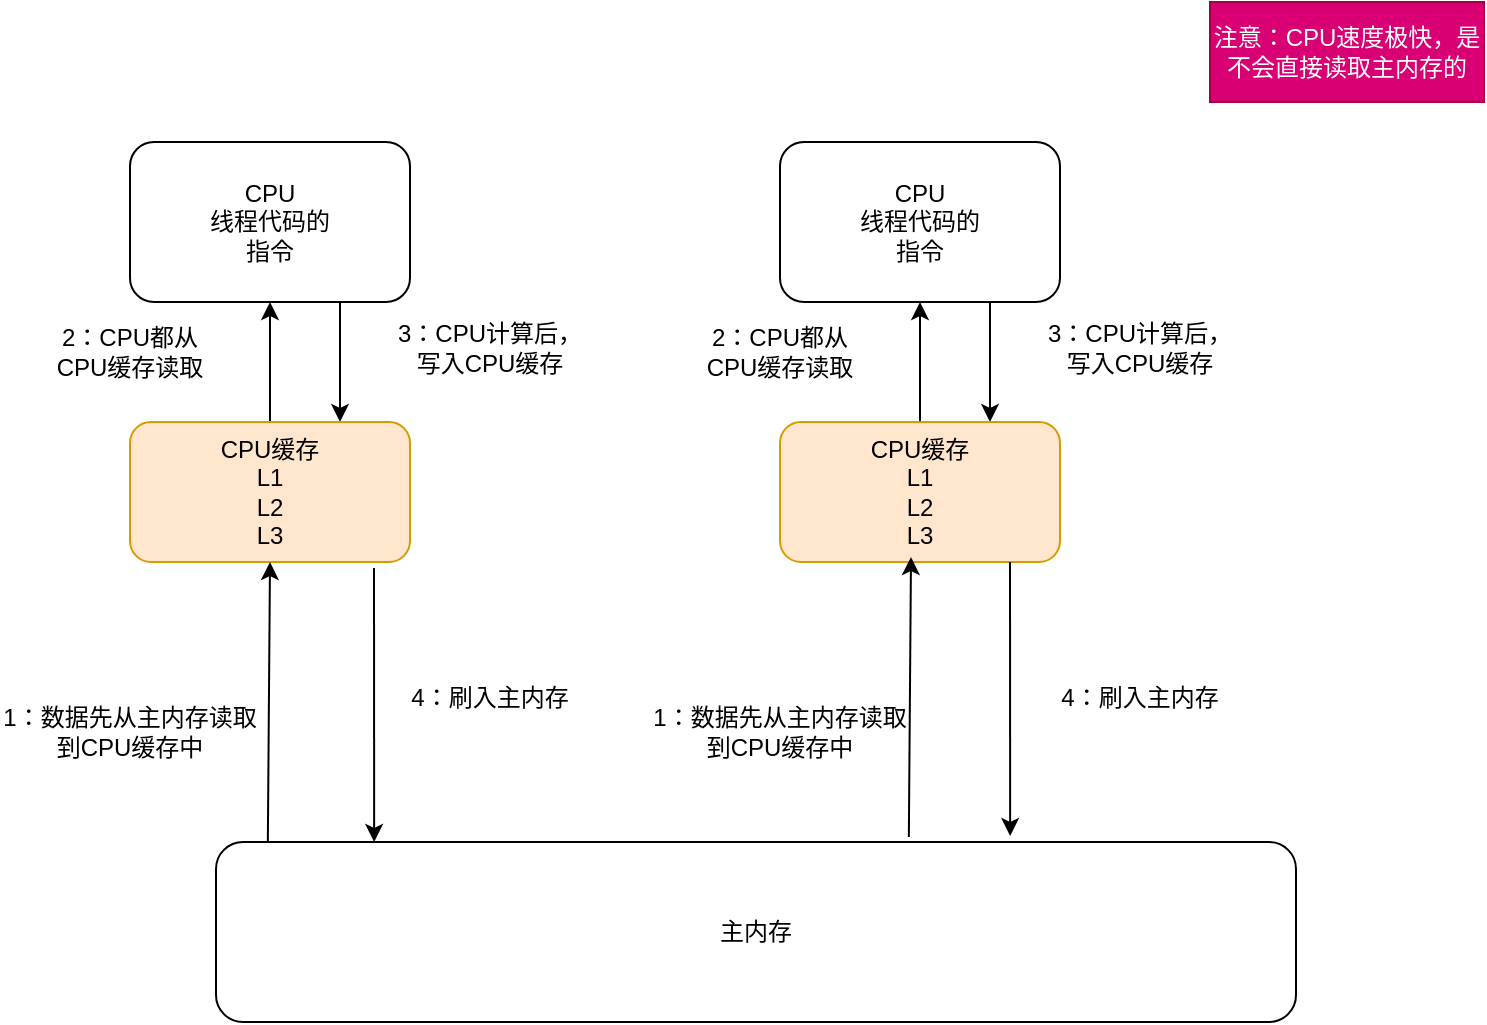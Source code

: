 <mxfile version="12.2.3" type="github" pages="1">
  <diagram id="Lr2feN0olOUyddN0Xb5X" name="第 1 页">
    <mxGraphModel dx="1422" dy="762" grid="1" gridSize="10" guides="1" tooltips="1" connect="1" arrows="1" fold="1" page="1" pageScale="1" pageWidth="827" pageHeight="1169" math="0" shadow="0">
      <root>
        <mxCell id="0"/>
        <mxCell id="1" parent="0"/>
        <mxCell id="xTGNvunOyGcny72eFTD3-31" style="edgeStyle=orthogonalEdgeStyle;rounded=0;orthogonalLoop=1;jettySize=auto;html=1;exitX=0.75;exitY=1;exitDx=0;exitDy=0;entryX=0.75;entryY=0;entryDx=0;entryDy=0;" edge="1" parent="1" source="xTGNvunOyGcny72eFTD3-3" target="xTGNvunOyGcny72eFTD3-12">
          <mxGeometry relative="1" as="geometry"/>
        </mxCell>
        <mxCell id="xTGNvunOyGcny72eFTD3-3" value="" style="rounded=1;whiteSpace=wrap;html=1;" vertex="1" parent="1">
          <mxGeometry x="100" y="140" width="140" height="80" as="geometry"/>
        </mxCell>
        <mxCell id="xTGNvunOyGcny72eFTD3-4" value="CPU&lt;br&gt;线程代码的指令" style="text;html=1;strokeColor=none;fillColor=none;align=center;verticalAlign=middle;whiteSpace=wrap;rounded=0;" vertex="1" parent="1">
          <mxGeometry x="135" y="160" width="70" height="40" as="geometry"/>
        </mxCell>
        <mxCell id="xTGNvunOyGcny72eFTD3-26" style="edgeStyle=orthogonalEdgeStyle;rounded=0;orthogonalLoop=1;jettySize=auto;html=1;entryX=0.5;entryY=1;entryDx=0;entryDy=0;" edge="1" parent="1" source="xTGNvunOyGcny72eFTD3-12" target="xTGNvunOyGcny72eFTD3-3">
          <mxGeometry relative="1" as="geometry"/>
        </mxCell>
        <mxCell id="xTGNvunOyGcny72eFTD3-12" value="" style="rounded=1;whiteSpace=wrap;html=1;fillColor=#ffe6cc;strokeColor=#d79b00;" vertex="1" parent="1">
          <mxGeometry x="100" y="280" width="140" height="70" as="geometry"/>
        </mxCell>
        <mxCell id="xTGNvunOyGcny72eFTD3-13" value="CPU缓存&lt;br&gt;L1&lt;br&gt;L2&lt;br&gt;L3" style="text;html=1;strokeColor=none;fillColor=none;align=center;verticalAlign=middle;whiteSpace=wrap;rounded=0;" vertex="1" parent="1">
          <mxGeometry x="95" y="285" width="150" height="60" as="geometry"/>
        </mxCell>
        <mxCell id="xTGNvunOyGcny72eFTD3-23" value="主内存" style="rounded=1;whiteSpace=wrap;html=1;" vertex="1" parent="1">
          <mxGeometry x="143" y="490" width="540" height="90" as="geometry"/>
        </mxCell>
        <mxCell id="xTGNvunOyGcny72eFTD3-27" value="2：CPU都从CPU缓存读取" style="text;html=1;strokeColor=none;fillColor=none;align=center;verticalAlign=middle;whiteSpace=wrap;rounded=0;" vertex="1" parent="1">
          <mxGeometry x="60" y="230" width="80" height="30" as="geometry"/>
        </mxCell>
        <mxCell id="xTGNvunOyGcny72eFTD3-32" value="" style="endArrow=classic;html=1;entryX=0.5;entryY=1;entryDx=0;entryDy=0;exitX=0.048;exitY=0;exitDx=0;exitDy=0;exitPerimeter=0;" edge="1" parent="1" source="xTGNvunOyGcny72eFTD3-23" target="xTGNvunOyGcny72eFTD3-12">
          <mxGeometry width="50" height="50" relative="1" as="geometry">
            <mxPoint x="30" y="650" as="sourcePoint"/>
            <mxPoint x="80" y="600" as="targetPoint"/>
          </mxGeometry>
        </mxCell>
        <mxCell id="xTGNvunOyGcny72eFTD3-33" value="" style="endArrow=classic;html=1;entryX=0.152;entryY=0;entryDx=0;entryDy=0;entryPerimeter=0;" edge="1" parent="1">
          <mxGeometry width="50" height="50" relative="1" as="geometry">
            <mxPoint x="222" y="353" as="sourcePoint"/>
            <mxPoint x="222.08" y="490" as="targetPoint"/>
          </mxGeometry>
        </mxCell>
        <mxCell id="xTGNvunOyGcny72eFTD3-34" value="1：数据先从主内存读取到CPU缓存中" style="text;html=1;strokeColor=none;fillColor=none;align=center;verticalAlign=middle;whiteSpace=wrap;rounded=0;" vertex="1" parent="1">
          <mxGeometry x="35" y="420" width="130" height="30" as="geometry"/>
        </mxCell>
        <mxCell id="xTGNvunOyGcny72eFTD3-35" value="3：CPU计算后，写入CPU缓存" style="text;html=1;strokeColor=none;fillColor=none;align=center;verticalAlign=middle;whiteSpace=wrap;rounded=0;" vertex="1" parent="1">
          <mxGeometry x="230" y="225" width="100" height="35" as="geometry"/>
        </mxCell>
        <mxCell id="xTGNvunOyGcny72eFTD3-36" value="4：刷入主内存" style="text;html=1;strokeColor=none;fillColor=none;align=center;verticalAlign=middle;whiteSpace=wrap;rounded=0;" vertex="1" parent="1">
          <mxGeometry x="235" y="407.5" width="90" height="20" as="geometry"/>
        </mxCell>
        <mxCell id="xTGNvunOyGcny72eFTD3-37" style="edgeStyle=orthogonalEdgeStyle;rounded=0;orthogonalLoop=1;jettySize=auto;html=1;exitX=0.75;exitY=1;exitDx=0;exitDy=0;entryX=0.75;entryY=0;entryDx=0;entryDy=0;" edge="1" parent="1" source="xTGNvunOyGcny72eFTD3-38" target="xTGNvunOyGcny72eFTD3-41">
          <mxGeometry relative="1" as="geometry"/>
        </mxCell>
        <mxCell id="xTGNvunOyGcny72eFTD3-38" value="" style="rounded=1;whiteSpace=wrap;html=1;" vertex="1" parent="1">
          <mxGeometry x="425" y="140" width="140" height="80" as="geometry"/>
        </mxCell>
        <mxCell id="xTGNvunOyGcny72eFTD3-39" value="CPU&lt;br&gt;线程代码的指令" style="text;html=1;strokeColor=none;fillColor=none;align=center;verticalAlign=middle;whiteSpace=wrap;rounded=0;" vertex="1" parent="1">
          <mxGeometry x="460" y="160" width="70" height="40" as="geometry"/>
        </mxCell>
        <mxCell id="xTGNvunOyGcny72eFTD3-40" style="edgeStyle=orthogonalEdgeStyle;rounded=0;orthogonalLoop=1;jettySize=auto;html=1;entryX=0.5;entryY=1;entryDx=0;entryDy=0;" edge="1" parent="1" source="xTGNvunOyGcny72eFTD3-41" target="xTGNvunOyGcny72eFTD3-38">
          <mxGeometry relative="1" as="geometry"/>
        </mxCell>
        <mxCell id="xTGNvunOyGcny72eFTD3-41" value="" style="rounded=1;whiteSpace=wrap;html=1;fillColor=#ffe6cc;strokeColor=#d79b00;" vertex="1" parent="1">
          <mxGeometry x="425" y="280" width="140" height="70" as="geometry"/>
        </mxCell>
        <mxCell id="xTGNvunOyGcny72eFTD3-43" value="2：CPU都从CPU缓存读取" style="text;html=1;strokeColor=none;fillColor=none;align=center;verticalAlign=middle;whiteSpace=wrap;rounded=0;" vertex="1" parent="1">
          <mxGeometry x="385" y="230" width="80" height="30" as="geometry"/>
        </mxCell>
        <mxCell id="xTGNvunOyGcny72eFTD3-44" value="1：数据先从主内存读取到CPU缓存中" style="text;html=1;strokeColor=none;fillColor=none;align=center;verticalAlign=middle;whiteSpace=wrap;rounded=0;" vertex="1" parent="1">
          <mxGeometry x="360" y="420" width="130" height="30" as="geometry"/>
        </mxCell>
        <mxCell id="xTGNvunOyGcny72eFTD3-45" value="3：CPU计算后，写入CPU缓存" style="text;html=1;strokeColor=none;fillColor=none;align=center;verticalAlign=middle;whiteSpace=wrap;rounded=0;" vertex="1" parent="1">
          <mxGeometry x="555" y="225" width="100" height="35" as="geometry"/>
        </mxCell>
        <mxCell id="xTGNvunOyGcny72eFTD3-46" value="4：刷入主内存" style="text;html=1;strokeColor=none;fillColor=none;align=center;verticalAlign=middle;whiteSpace=wrap;rounded=0;" vertex="1" parent="1">
          <mxGeometry x="560" y="407.5" width="90" height="20" as="geometry"/>
        </mxCell>
        <mxCell id="xTGNvunOyGcny72eFTD3-47" value="" style="endArrow=classic;html=1;entryX=0.5;entryY=1;entryDx=0;entryDy=0;exitX=0.048;exitY=0;exitDx=0;exitDy=0;exitPerimeter=0;" edge="1" parent="1">
          <mxGeometry width="50" height="50" relative="1" as="geometry">
            <mxPoint x="489.42" y="487.5" as="sourcePoint"/>
            <mxPoint x="490.5" y="347.5" as="targetPoint"/>
          </mxGeometry>
        </mxCell>
        <mxCell id="xTGNvunOyGcny72eFTD3-48" value="" style="endArrow=classic;html=1;entryX=0.152;entryY=0;entryDx=0;entryDy=0;entryPerimeter=0;" edge="1" parent="1">
          <mxGeometry width="50" height="50" relative="1" as="geometry">
            <mxPoint x="540" y="350" as="sourcePoint"/>
            <mxPoint x="540.08" y="487" as="targetPoint"/>
          </mxGeometry>
        </mxCell>
        <mxCell id="xTGNvunOyGcny72eFTD3-49" value="CPU缓存&lt;br&gt;L1&lt;br&gt;L2&lt;br&gt;L3" style="text;html=1;strokeColor=none;fillColor=none;align=center;verticalAlign=middle;whiteSpace=wrap;rounded=0;" vertex="1" parent="1">
          <mxGeometry x="420" y="285" width="150" height="60" as="geometry"/>
        </mxCell>
        <mxCell id="xTGNvunOyGcny72eFTD3-50" value="注意：CPU速度极快，是不会直接读取主内存的" style="text;html=1;strokeColor=#A50040;fillColor=#d80073;align=center;verticalAlign=middle;whiteSpace=wrap;rounded=0;fontColor=#ffffff;" vertex="1" parent="1">
          <mxGeometry x="640" y="70" width="137" height="50" as="geometry"/>
        </mxCell>
      </root>
    </mxGraphModel>
  </diagram>
</mxfile>
